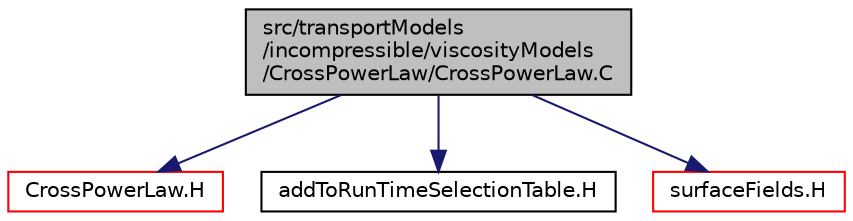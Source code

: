 digraph "src/transportModels/incompressible/viscosityModels/CrossPowerLaw/CrossPowerLaw.C"
{
  bgcolor="transparent";
  edge [fontname="Helvetica",fontsize="10",labelfontname="Helvetica",labelfontsize="10"];
  node [fontname="Helvetica",fontsize="10",shape=record];
  Node0 [label="src/transportModels\l/incompressible/viscosityModels\l/CrossPowerLaw/CrossPowerLaw.C",height=0.2,width=0.4,color="black", fillcolor="grey75", style="filled", fontcolor="black"];
  Node0 -> Node1 [color="midnightblue",fontsize="10",style="solid",fontname="Helvetica"];
  Node1 [label="CrossPowerLaw.H",height=0.2,width=0.4,color="red",URL="$a17333.html"];
  Node0 -> Node318 [color="midnightblue",fontsize="10",style="solid",fontname="Helvetica"];
  Node318 [label="addToRunTimeSelectionTable.H",height=0.2,width=0.4,color="black",URL="$a09989.html",tooltip="Macros for easy insertion into run-time selection tables. "];
  Node0 -> Node319 [color="midnightblue",fontsize="10",style="solid",fontname="Helvetica"];
  Node319 [label="surfaceFields.H",height=0.2,width=0.4,color="red",URL="$a02897.html",tooltip="Foam::surfaceFields. "];
}
